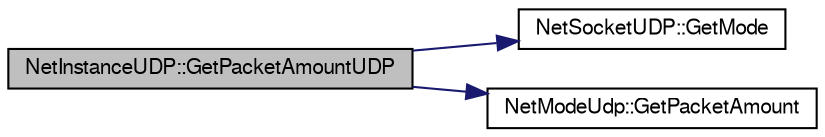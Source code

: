digraph G
{
  edge [fontname="FreeSans",fontsize="10",labelfontname="FreeSans",labelfontsize="10"];
  node [fontname="FreeSans",fontsize="10",shape=record];
  rankdir=LR;
  Node1 [label="NetInstanceUDP::GetPacketAmountUDP",height=0.2,width=0.4,color="black", fillcolor="grey75", style="filled" fontcolor="black"];
  Node1 -> Node2 [color="midnightblue",fontsize="10",style="solid",fontname="FreeSans"];
  Node2 [label="NetSocketUDP::GetMode",height=0.2,width=0.4,color="black", fillcolor="white", style="filled",URL="$class_net_socket_u_d_p.html#a22f09fe0a87137338204d30fdbe902b8"];
  Node1 -> Node3 [color="midnightblue",fontsize="10",style="solid",fontname="FreeSans"];
  Node3 [label="NetModeUdp::GetPacketAmount",height=0.2,width=0.4,color="black", fillcolor="white", style="filled",URL="$class_net_mode_udp.html#aa168bd36eec018f8aea15488a695e797"];
}
